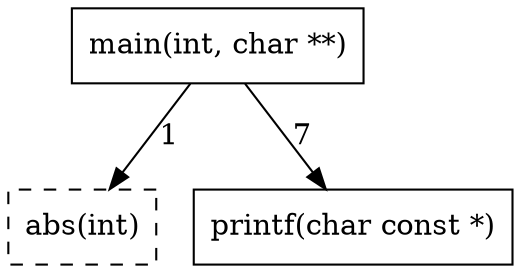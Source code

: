 digraph test {
"node_0" [label="main(int, char **)" shape=box];
"node_1" [label="abs(int)" shape=box style=dashed];
"node_2" [label="printf(char const *)" shape=box];
"node_0" -> "node_1" [label="1"];
"node_0" -> "node_2" [label="7"];
}
